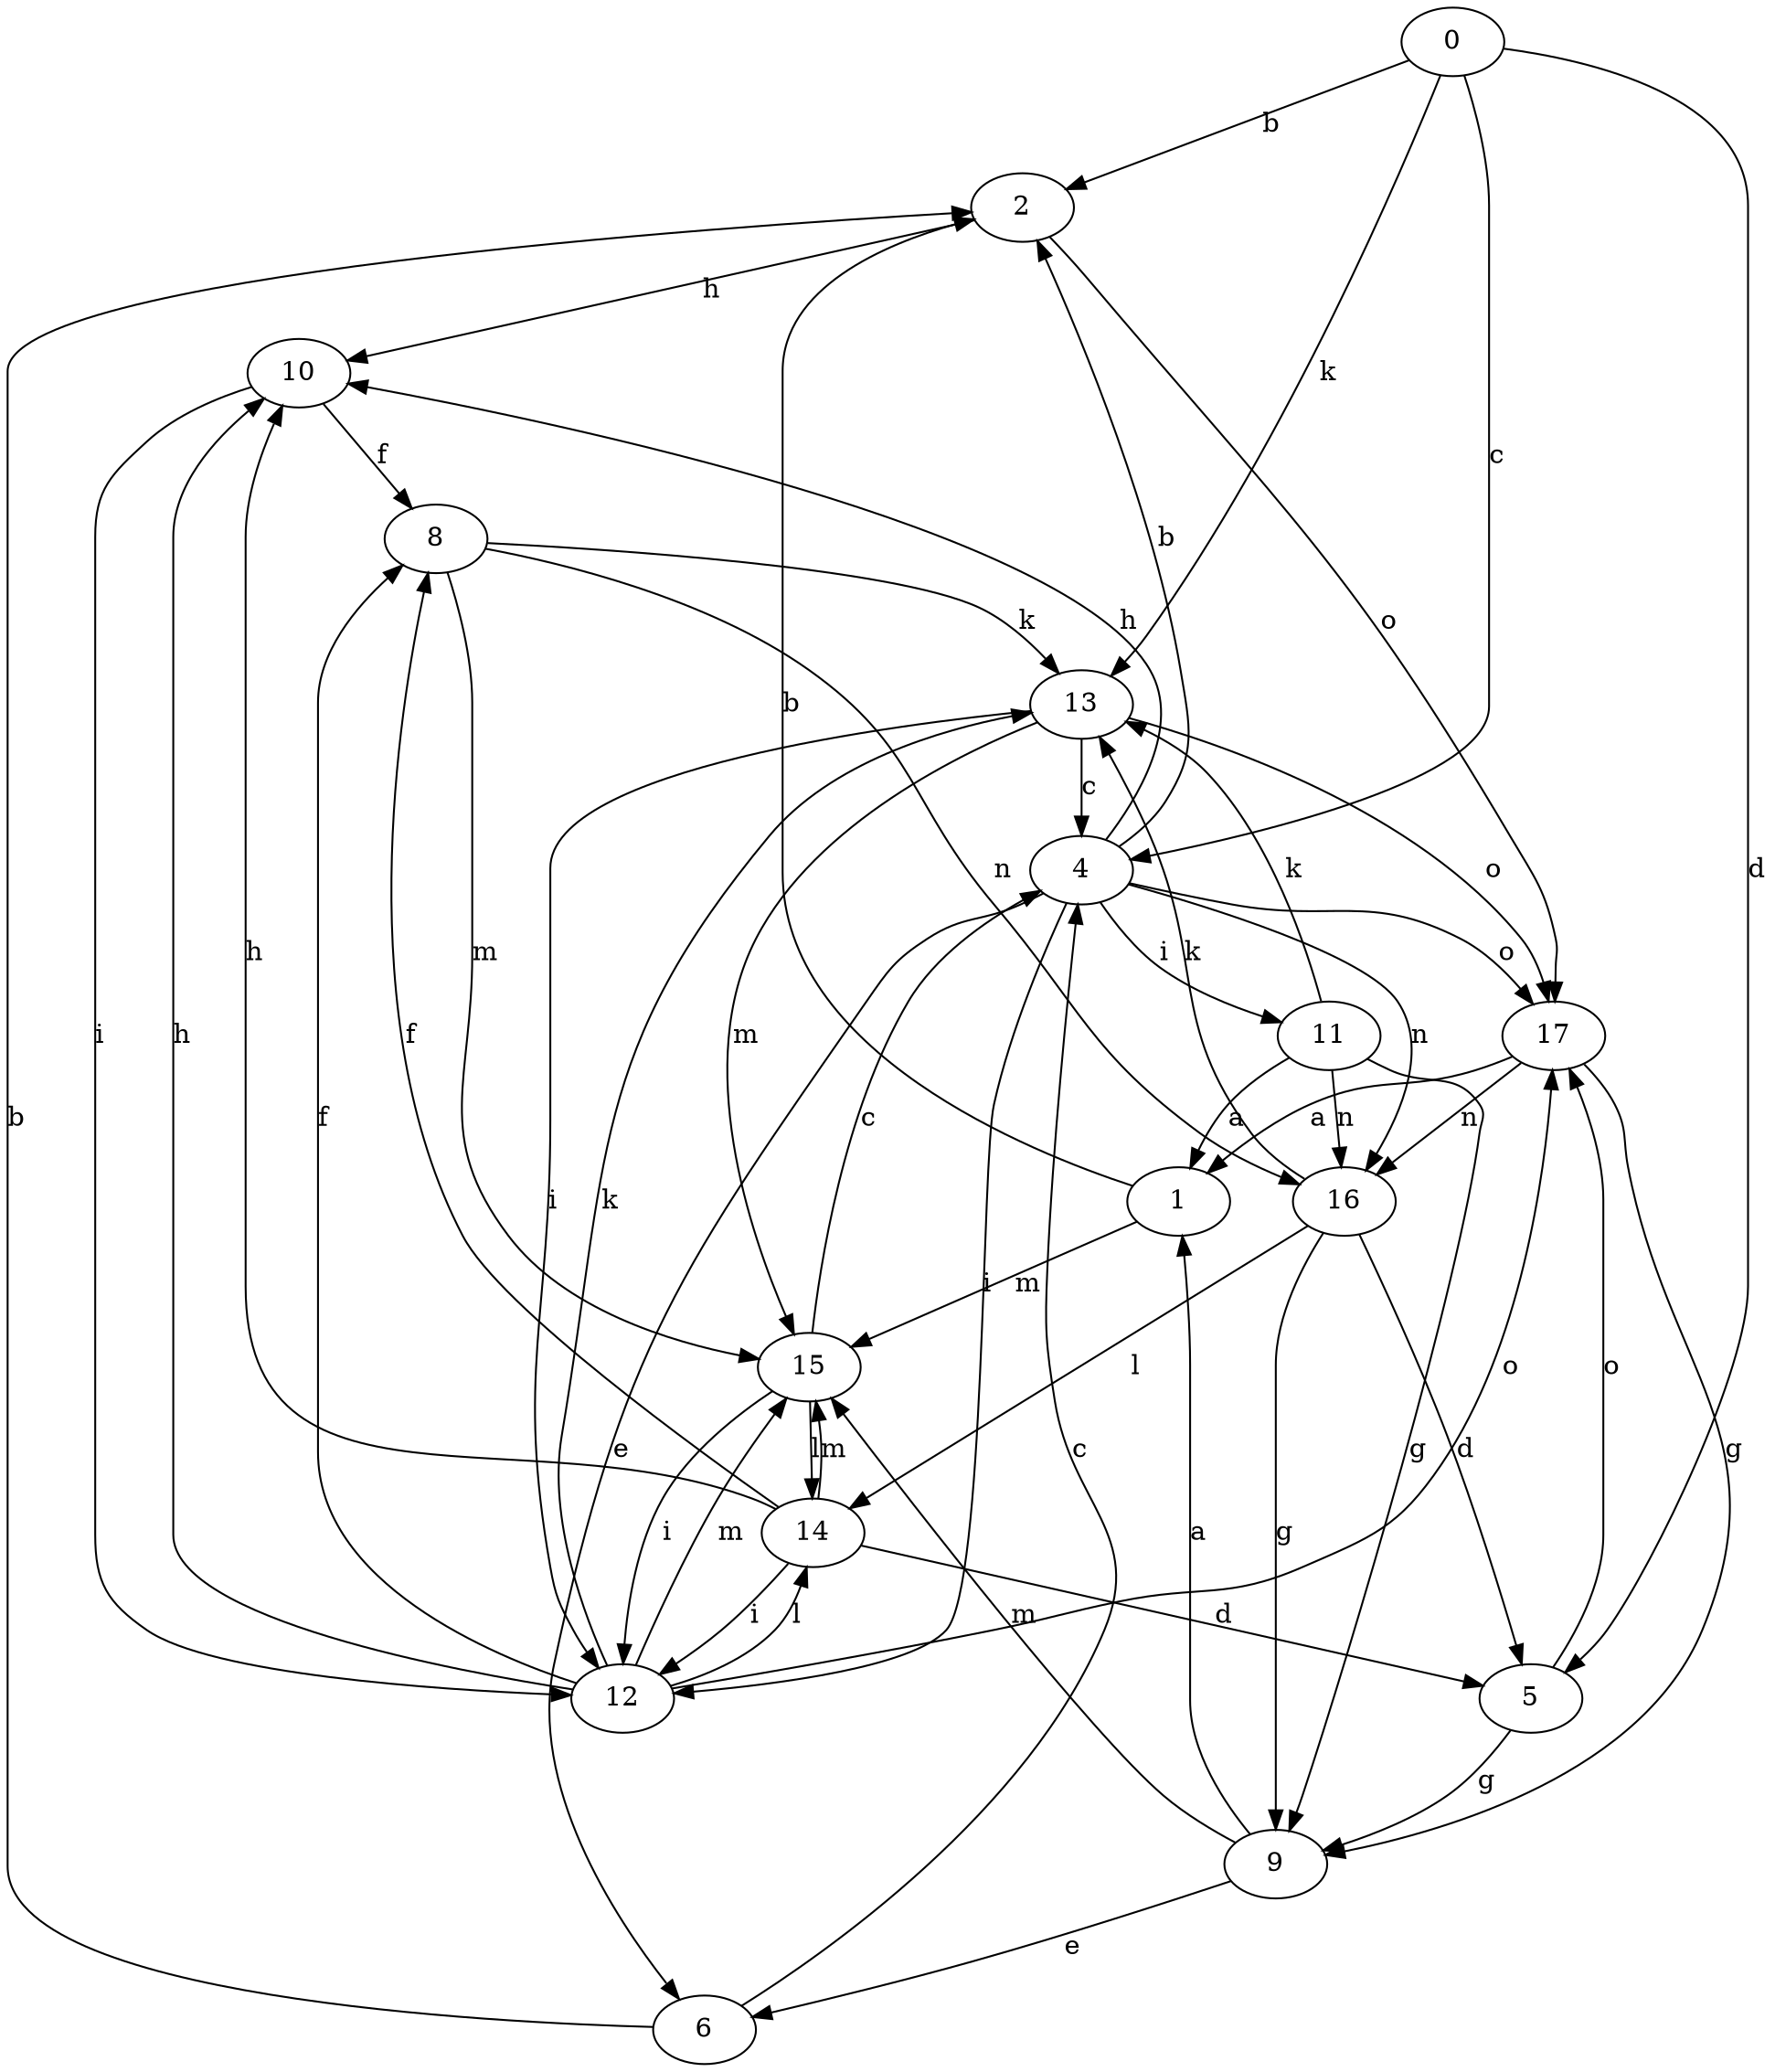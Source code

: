 strict digraph  {
0;
1;
2;
4;
5;
6;
8;
9;
10;
11;
12;
13;
14;
15;
16;
17;
0 -> 2  [label=b];
0 -> 4  [label=c];
0 -> 5  [label=d];
0 -> 13  [label=k];
1 -> 2  [label=b];
1 -> 15  [label=m];
2 -> 10  [label=h];
2 -> 17  [label=o];
4 -> 2  [label=b];
4 -> 6  [label=e];
4 -> 10  [label=h];
4 -> 11  [label=i];
4 -> 12  [label=i];
4 -> 16  [label=n];
4 -> 17  [label=o];
5 -> 9  [label=g];
5 -> 17  [label=o];
6 -> 2  [label=b];
6 -> 4  [label=c];
8 -> 13  [label=k];
8 -> 15  [label=m];
8 -> 16  [label=n];
9 -> 1  [label=a];
9 -> 6  [label=e];
9 -> 15  [label=m];
10 -> 8  [label=f];
10 -> 12  [label=i];
11 -> 1  [label=a];
11 -> 9  [label=g];
11 -> 13  [label=k];
11 -> 16  [label=n];
12 -> 8  [label=f];
12 -> 10  [label=h];
12 -> 13  [label=k];
12 -> 14  [label=l];
12 -> 15  [label=m];
12 -> 17  [label=o];
13 -> 4  [label=c];
13 -> 12  [label=i];
13 -> 15  [label=m];
13 -> 17  [label=o];
14 -> 5  [label=d];
14 -> 8  [label=f];
14 -> 10  [label=h];
14 -> 12  [label=i];
14 -> 15  [label=m];
15 -> 4  [label=c];
15 -> 12  [label=i];
15 -> 14  [label=l];
16 -> 5  [label=d];
16 -> 9  [label=g];
16 -> 13  [label=k];
16 -> 14  [label=l];
17 -> 1  [label=a];
17 -> 9  [label=g];
17 -> 16  [label=n];
}
